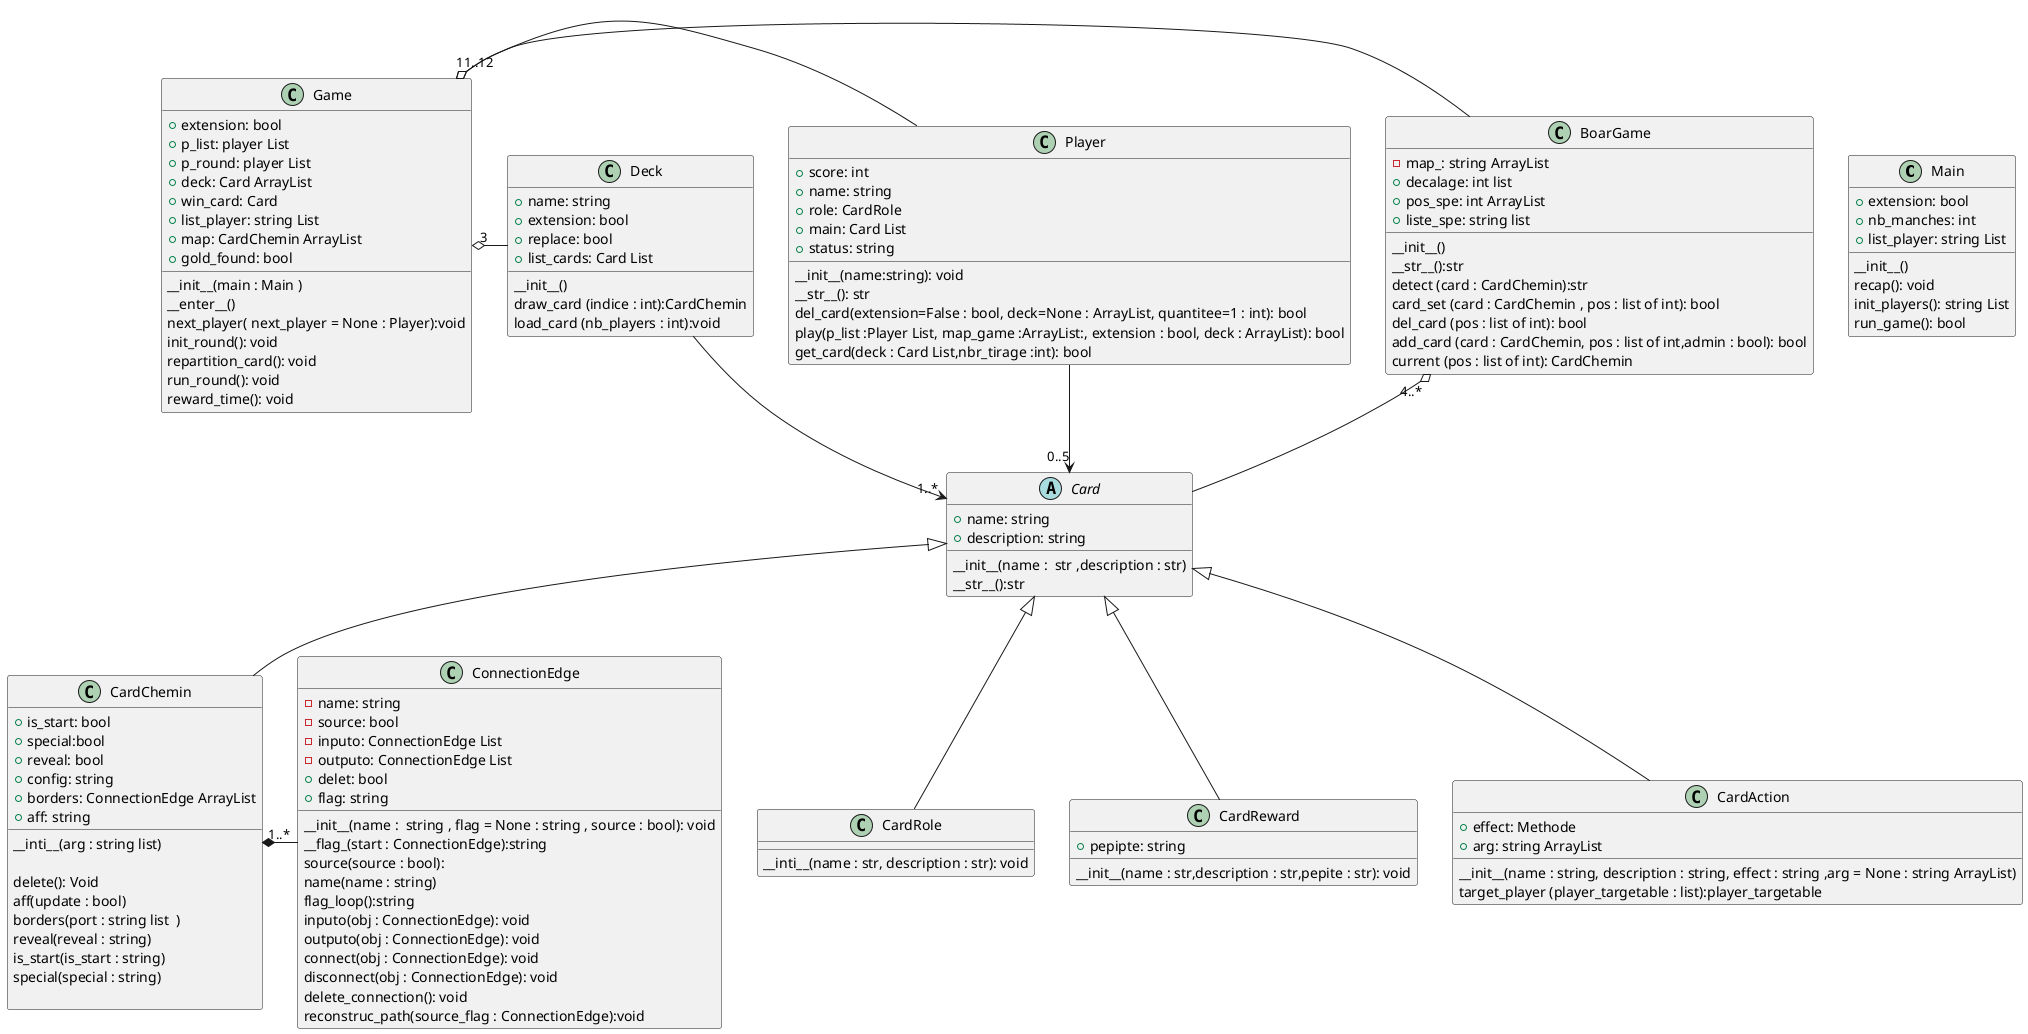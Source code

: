 @startuml
'https://plantuml.com/class-diagram
class Main {
+extension: bool
+nb_manches: int
+list_player: string List
__
__init__()
recap(): void
init_players(): string List
run_game(): bool
}



class Game{
+extension: bool
+p_list: player List
+p_round: player List
+deck: Card ArrayList
+win_card: Card
+list_player: string List
+map: CardChemin ArrayList
+gold_found: bool
__
__init__(main : Main )
__enter__()
next_player( next_player = None : Player):void
init_round(): void
repartition_card(): void
run_round(): void
reward_time(): void
}

Game"1" o- BoarGame
Game"1..12" o- Player
Game"3" o- Deck



class BoarGame{
-map_: string ArrayList
+decalage: int list
+pos_spe: int ArrayList
+liste_spe: string list
__
__init__()
__str__():str
detect (card : CardChemin):str
card_set (card : CardChemin , pos : list of int): bool
del_card (pos : list of int): bool
add_card (card : CardChemin, pos : list of int,admin : bool): bool
current (pos : list of int): CardChemin
}
BoarGame "4..*" o-- Card

class Player{
+score: int
+name: string
+role: CardRole
+main: Card List
+status: string
__
__init__(name:string): void
__str__(): str
del_card(extension=False : bool, deck=None : ArrayList, quantitee=1 : int): bool
play(p_list :Player List, map_game :ArrayList:, extension : bool, deck : ArrayList): bool
get_card(deck : Card List,nbr_tirage :int): bool
}
Player --> "0..5" Card


class Deck{
+name: string
+extension: bool
+replace: bool
+list_cards: Card List
__
__init__()
draw_card (indice : int):CardChemin
load_card (nb_players : int):void
}
Deck --> "1..*" Card



abstract class Card{
+name: string
+description: string
__
__init__(name :  str ,description : str)
__str__():str
}

Card <|-- CardChemin
Card <|-- CardRole
Card <|-- CardReward
Card <|-- CardAction

class CardRole{
__
__inti__(name : str, description : str): void
}

class CardReward{
+pepipte: string
__
__init__(name : str,description : str,pepite : str): void
}

class CardAction{
+effect: Methode
+arg: string ArrayList
__
__init__(name : string, description : string, effect : string ,arg = None : string ArrayList)
target_player (player_targetable : list):player_targetable
}



class CardChemin{
+is_start: bool
+special:bool
+reveal: bool
+config: string
+borders: ConnectionEdge ArrayList
+aff: string
__
__inti__(arg : string list)

delete(): Void
aff(update : bool)
borders(port : string list  )
reveal(reveal : string)
is_start(is_start : string)
special(special : string)

}
CardChemin"1..*" *- ConnectionEdge



class ConnectionEdge{
-name: string
-source: bool
-inputo: ConnectionEdge List
-outputo: ConnectionEdge List
+delet: bool
+flag: string
__
__init__(name :  string , flag = None : string , source : bool): void
__flag_(start : ConnectionEdge):string
source(source : bool):
name(name : string)
flag_loop():string
inputo(obj : ConnectionEdge): void
outputo(obj : ConnectionEdge): void
connect(obj : ConnectionEdge): void
disconnect(obj : ConnectionEdge): void
delete_connection(): void
reconstruc_path(source_flag : ConnectionEdge):void
}
@enduml